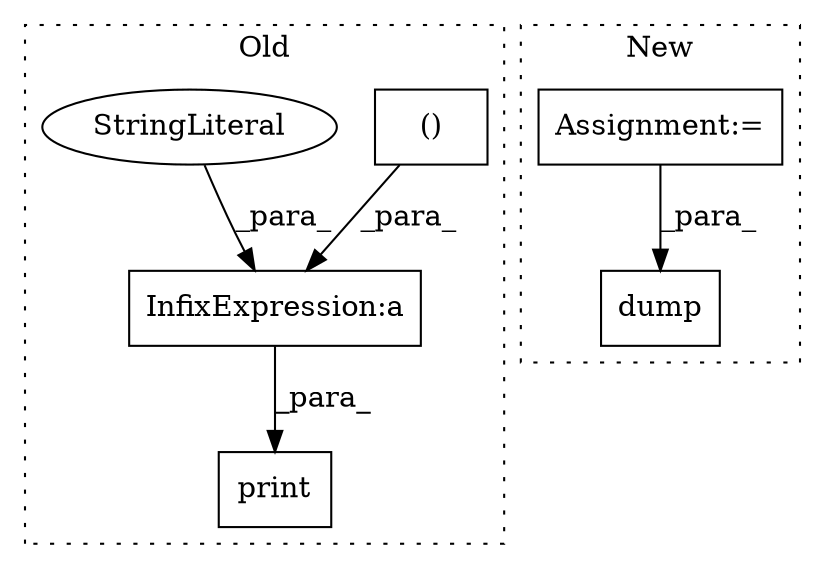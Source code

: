 digraph G {
subgraph cluster0 {
1 [label="()" a="106" s="8686" l="24" shape="box"];
4 [label="InfixExpression:a" a="27" s="8653" l="3" shape="box"];
5 [label="StringLiteral" a="45" s="8648" l="5" shape="ellipse"];
6 [label="print" a="32" s="8757,8832" l="6,1" shape="box"];
label = "Old";
style="dotted";
}
subgraph cluster1 {
2 [label="dump" a="32" s="9527,9540" l="5,1" shape="box"];
3 [label="Assignment:=" a="7" s="8631" l="1" shape="box"];
label = "New";
style="dotted";
}
1 -> 4 [label="_para_"];
3 -> 2 [label="_para_"];
4 -> 6 [label="_para_"];
5 -> 4 [label="_para_"];
}